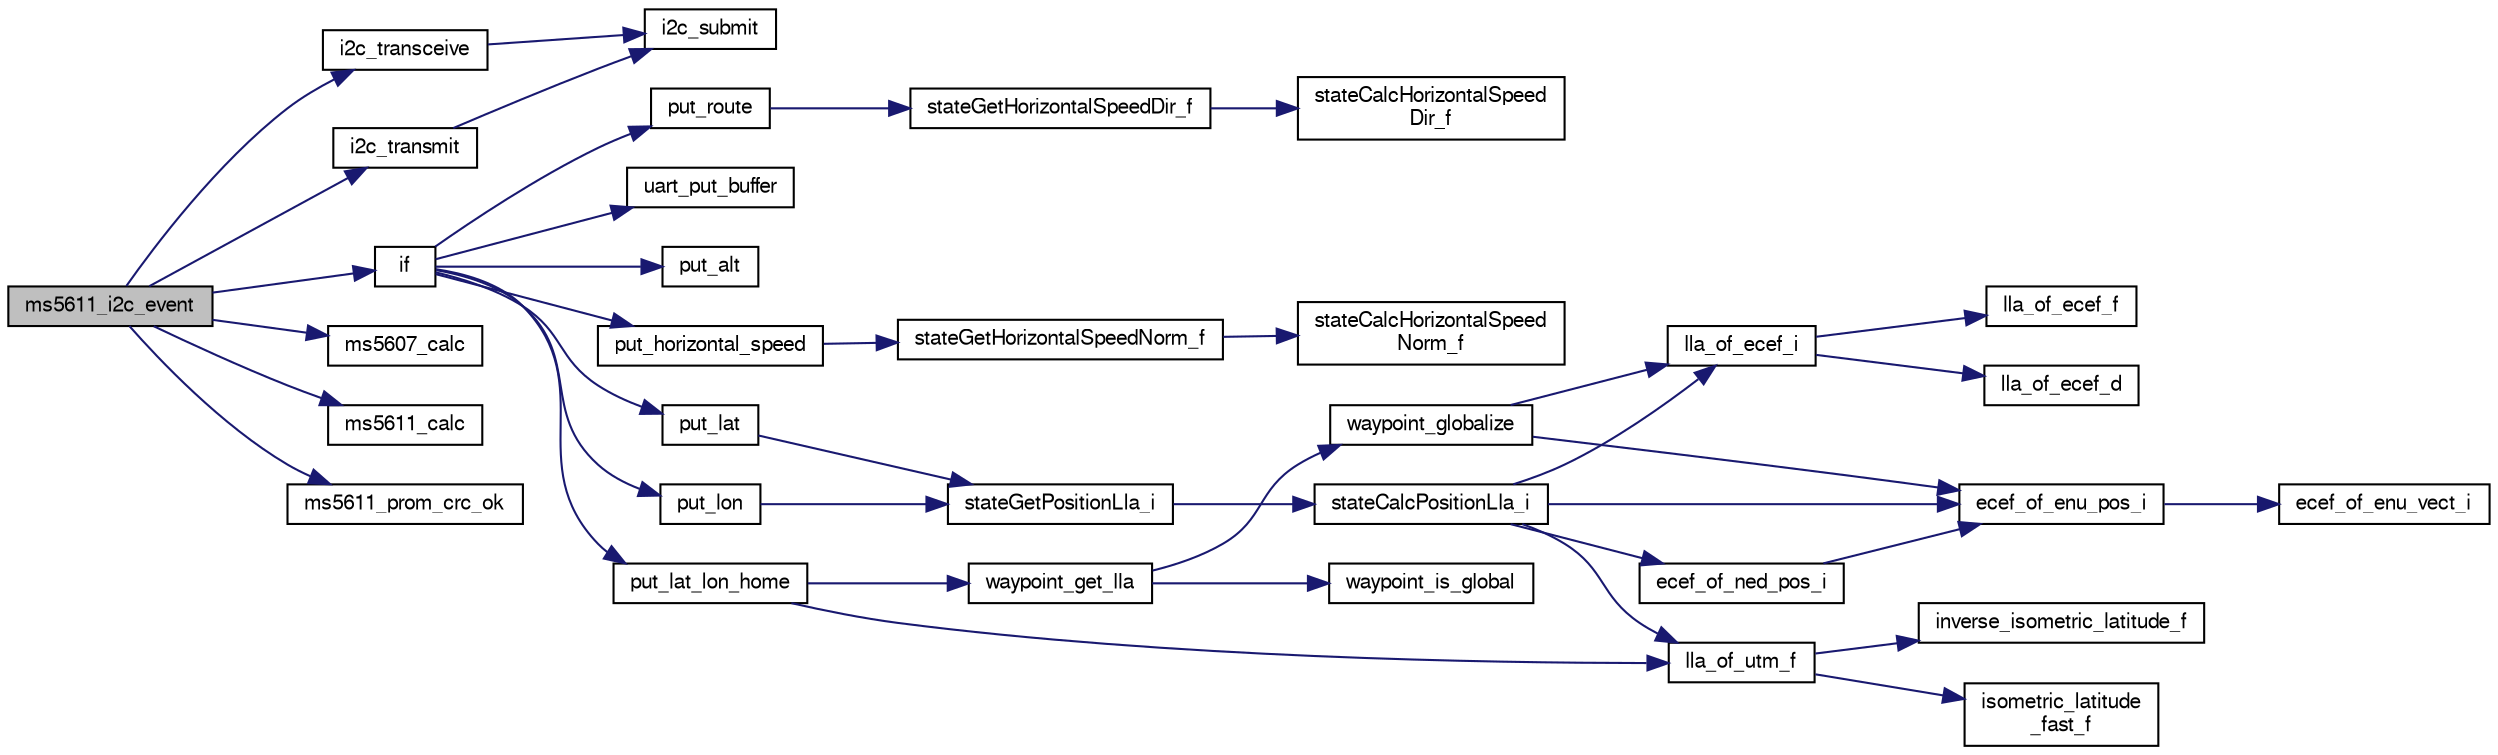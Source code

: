 digraph "ms5611_i2c_event"
{
  edge [fontname="FreeSans",fontsize="10",labelfontname="FreeSans",labelfontsize="10"];
  node [fontname="FreeSans",fontsize="10",shape=record];
  rankdir="LR";
  Node1 [label="ms5611_i2c_event",height=0.2,width=0.4,color="black", fillcolor="grey75", style="filled", fontcolor="black"];
  Node1 -> Node2 [color="midnightblue",fontsize="10",style="solid",fontname="FreeSans"];
  Node2 [label="i2c_transceive",height=0.2,width=0.4,color="black", fillcolor="white", style="filled",URL="$group__i2c.html#gafb731922c9fb73255aa4cc11e34bfbd6",tooltip="Submit a write/read transaction. "];
  Node2 -> Node3 [color="midnightblue",fontsize="10",style="solid",fontname="FreeSans"];
  Node3 [label="i2c_submit",height=0.2,width=0.4,color="black", fillcolor="white", style="filled",URL="$group__i2c.html#ga4eed48e542a9c71b93372f5a38d7e367",tooltip="Submit a I2C transaction. "];
  Node1 -> Node4 [color="midnightblue",fontsize="10",style="solid",fontname="FreeSans"];
  Node4 [label="i2c_transmit",height=0.2,width=0.4,color="black", fillcolor="white", style="filled",URL="$group__i2c.html#ga54405aa058f14a143b8b1b5380015927",tooltip="Submit a write only transaction. "];
  Node4 -> Node3 [color="midnightblue",fontsize="10",style="solid",fontname="FreeSans"];
  Node1 -> Node5 [color="midnightblue",fontsize="10",style="solid",fontname="FreeSans"];
  Node5 [label="if",height=0.2,width=0.4,color="black", fillcolor="white", style="filled",URL="$e__identification__fr_8c.html#a92cffae21318c1d983c63f3afa2a8d87"];
  Node5 -> Node6 [color="midnightblue",fontsize="10",style="solid",fontname="FreeSans"];
  Node6 [label="put_alt",height=0.2,width=0.4,color="black", fillcolor="white", style="filled",URL="$e__identification__fr_8c.html#af46aee3f4ea5943261ce0a748645d5ab"];
  Node5 -> Node7 [color="midnightblue",fontsize="10",style="solid",fontname="FreeSans"];
  Node7 [label="put_horizontal_speed",height=0.2,width=0.4,color="black", fillcolor="white", style="filled",URL="$e__identification__fr_8c.html#ad38b113b8c749a0ad70f3226ce4be6c8"];
  Node7 -> Node8 [color="midnightblue",fontsize="10",style="solid",fontname="FreeSans"];
  Node8 [label="stateGetHorizontalSpeedNorm_f",height=0.2,width=0.4,color="black", fillcolor="white", style="filled",URL="$group__state__velocity.html#ga1396b84069296dc0353f25281a472c08",tooltip="Get norm of horizontal ground speed (float). "];
  Node8 -> Node9 [color="midnightblue",fontsize="10",style="solid",fontname="FreeSans"];
  Node9 [label="stateCalcHorizontalSpeed\lNorm_f",height=0.2,width=0.4,color="black", fillcolor="white", style="filled",URL="$group__state__velocity.html#ga990849172b82f2e3bc1ab9da2395c9c4"];
  Node5 -> Node10 [color="midnightblue",fontsize="10",style="solid",fontname="FreeSans"];
  Node10 [label="put_lat",height=0.2,width=0.4,color="black", fillcolor="white", style="filled",URL="$e__identification__fr_8c.html#abe4d49e345383266eb45de2d01dc9998"];
  Node10 -> Node11 [color="midnightblue",fontsize="10",style="solid",fontname="FreeSans"];
  Node11 [label="stateGetPositionLla_i",height=0.2,width=0.4,color="black", fillcolor="white", style="filled",URL="$group__state__position.html#ga99473409b740a26c0e2b9a5bd8e9defb",tooltip="Get position in LLA coordinates (int). "];
  Node11 -> Node12 [color="midnightblue",fontsize="10",style="solid",fontname="FreeSans"];
  Node12 [label="stateCalcPositionLla_i",height=0.2,width=0.4,color="black", fillcolor="white", style="filled",URL="$group__state__position.html#gad0fedf046f198eace06305e56fc7a0f8",tooltip="Calculate LLA (int) from any other available representation. "];
  Node12 -> Node13 [color="midnightblue",fontsize="10",style="solid",fontname="FreeSans"];
  Node13 [label="lla_of_ecef_i",height=0.2,width=0.4,color="black", fillcolor="white", style="filled",URL="$group__math__geodetic__int.html#gaea47a32071c2427f895fcb1df32c4e23",tooltip="Convert a ECEF to LLA. "];
  Node13 -> Node14 [color="midnightblue",fontsize="10",style="solid",fontname="FreeSans"];
  Node14 [label="lla_of_ecef_f",height=0.2,width=0.4,color="black", fillcolor="white", style="filled",URL="$pprz__geodetic__float_8c.html#adecd186d51b41b09f0cad928c0d2f68e"];
  Node13 -> Node15 [color="midnightblue",fontsize="10",style="solid",fontname="FreeSans"];
  Node15 [label="lla_of_ecef_d",height=0.2,width=0.4,color="black", fillcolor="white", style="filled",URL="$group__math__geodetic__double.html#ga9d3464ccabcd97db9fb4e1c7d25dfe16"];
  Node12 -> Node16 [color="midnightblue",fontsize="10",style="solid",fontname="FreeSans"];
  Node16 [label="lla_of_utm_f",height=0.2,width=0.4,color="black", fillcolor="white", style="filled",URL="$pprz__geodetic__float_8c.html#a30c2e47ec9a898079c04e8b08496b455"];
  Node16 -> Node17 [color="midnightblue",fontsize="10",style="solid",fontname="FreeSans"];
  Node17 [label="inverse_isometric_latitude_f",height=0.2,width=0.4,color="black", fillcolor="white", style="filled",URL="$pprz__geodetic__float_8c.html#a28b6e05c87f50f1e5290e36407095fb6"];
  Node16 -> Node18 [color="midnightblue",fontsize="10",style="solid",fontname="FreeSans"];
  Node18 [label="isometric_latitude\l_fast_f",height=0.2,width=0.4,color="black", fillcolor="white", style="filled",URL="$pprz__geodetic__float_8c.html#a21ea1b369f7d4abd984fb89c488dde24"];
  Node12 -> Node19 [color="midnightblue",fontsize="10",style="solid",fontname="FreeSans"];
  Node19 [label="ecef_of_ned_pos_i",height=0.2,width=0.4,color="black", fillcolor="white", style="filled",URL="$group__math__geodetic__int.html#gaf92579b72a2adb1aaac73fae89553fca",tooltip="Convert a local NED position to ECEF. "];
  Node19 -> Node20 [color="midnightblue",fontsize="10",style="solid",fontname="FreeSans"];
  Node20 [label="ecef_of_enu_pos_i",height=0.2,width=0.4,color="black", fillcolor="white", style="filled",URL="$group__math__geodetic__int.html#gaaeff7441301129ca712e828b9b4f474e",tooltip="Convert a local ENU position to ECEF. "];
  Node20 -> Node21 [color="midnightblue",fontsize="10",style="solid",fontname="FreeSans"];
  Node21 [label="ecef_of_enu_vect_i",height=0.2,width=0.4,color="black", fillcolor="white", style="filled",URL="$group__math__geodetic__int.html#gaabe6e63048c95afdffdd4a581dc5f2b8",tooltip="Rotate a vector from ENU to ECEF. "];
  Node12 -> Node20 [color="midnightblue",fontsize="10",style="solid",fontname="FreeSans"];
  Node5 -> Node22 [color="midnightblue",fontsize="10",style="solid",fontname="FreeSans"];
  Node22 [label="put_lat_lon_home",height=0.2,width=0.4,color="black", fillcolor="white", style="filled",URL="$e__identification__fr_8c.html#ab86f66c5c2a551aabe930fff3a5120d3"];
  Node22 -> Node16 [color="midnightblue",fontsize="10",style="solid",fontname="FreeSans"];
  Node22 -> Node23 [color="midnightblue",fontsize="10",style="solid",fontname="FreeSans"];
  Node23 [label="waypoint_get_lla",height=0.2,width=0.4,color="black", fillcolor="white", style="filled",URL="$nav_2waypoints_8c.html#a2ed9112b04893275873729d03176f490",tooltip="Get LLA coordinates of waypoint. "];
  Node23 -> Node24 [color="midnightblue",fontsize="10",style="solid",fontname="FreeSans"];
  Node24 [label="waypoint_globalize",height=0.2,width=0.4,color="black", fillcolor="white", style="filled",URL="$nav_2waypoints_8c.html#a10acece8582506367e9e9df3694bf31b",tooltip="update global LLA coordinates from its ENU coordinates "];
  Node24 -> Node20 [color="midnightblue",fontsize="10",style="solid",fontname="FreeSans"];
  Node24 -> Node13 [color="midnightblue",fontsize="10",style="solid",fontname="FreeSans"];
  Node23 -> Node25 [color="midnightblue",fontsize="10",style="solid",fontname="FreeSans"];
  Node25 [label="waypoint_is_global",height=0.2,width=0.4,color="black", fillcolor="white", style="filled",URL="$nav_2waypoints_8c.html#a4f584367219ec09db0e1df24c85e7a1b"];
  Node5 -> Node26 [color="midnightblue",fontsize="10",style="solid",fontname="FreeSans"];
  Node26 [label="put_lon",height=0.2,width=0.4,color="black", fillcolor="white", style="filled",URL="$e__identification__fr_8c.html#a58d75f9f286ae788eb5a93131c69b9cf"];
  Node26 -> Node11 [color="midnightblue",fontsize="10",style="solid",fontname="FreeSans"];
  Node5 -> Node27 [color="midnightblue",fontsize="10",style="solid",fontname="FreeSans"];
  Node27 [label="put_route",height=0.2,width=0.4,color="black", fillcolor="white", style="filled",URL="$e__identification__fr_8c.html#ad697ac22d1fafd997a6033c81aac40c9"];
  Node27 -> Node28 [color="midnightblue",fontsize="10",style="solid",fontname="FreeSans"];
  Node28 [label="stateGetHorizontalSpeedDir_f",height=0.2,width=0.4,color="black", fillcolor="white", style="filled",URL="$group__state__velocity.html#ga6f8b83126a235daea584aa9ce97f7fac",tooltip="Get dir of horizontal ground speed (float). "];
  Node28 -> Node29 [color="midnightblue",fontsize="10",style="solid",fontname="FreeSans"];
  Node29 [label="stateCalcHorizontalSpeed\lDir_f",height=0.2,width=0.4,color="black", fillcolor="white", style="filled",URL="$group__state__velocity.html#gad9b7b6ea39d5a4ee3e824f97204c4bb5"];
  Node5 -> Node30 [color="midnightblue",fontsize="10",style="solid",fontname="FreeSans"];
  Node30 [label="uart_put_buffer",height=0.2,width=0.4,color="black", fillcolor="white", style="filled",URL="$chibios_2mcu__periph_2uart__arch_8c.html#aafe5af02ef8bf915fcd76d39896174a3",tooltip="Uart transmit buffer implementation. "];
  Node1 -> Node31 [color="midnightblue",fontsize="10",style="solid",fontname="FreeSans"];
  Node31 [label="ms5607_calc",height=0.2,width=0.4,color="black", fillcolor="white", style="filled",URL="$ms5611_8c.html#a6dea78d3cbdf03549f9d15b920089ff1",tooltip="Calculate temperature and compensated pressure for MS5607. "];
  Node1 -> Node32 [color="midnightblue",fontsize="10",style="solid",fontname="FreeSans"];
  Node32 [label="ms5611_calc",height=0.2,width=0.4,color="black", fillcolor="white", style="filled",URL="$ms5611_8c.html#ae3efc8f29a1b06b12e734be3ab9b5eb4",tooltip="Calculate temperature and compensated pressure for MS5611. "];
  Node1 -> Node33 [color="midnightblue",fontsize="10",style="solid",fontname="FreeSans"];
  Node33 [label="ms5611_prom_crc_ok",height=0.2,width=0.4,color="black", fillcolor="white", style="filled",URL="$ms5611_8c.html#aadeaf57da29112210a74857311975e0a",tooltip="Check if CRC of PROM data is OK. "];
}
